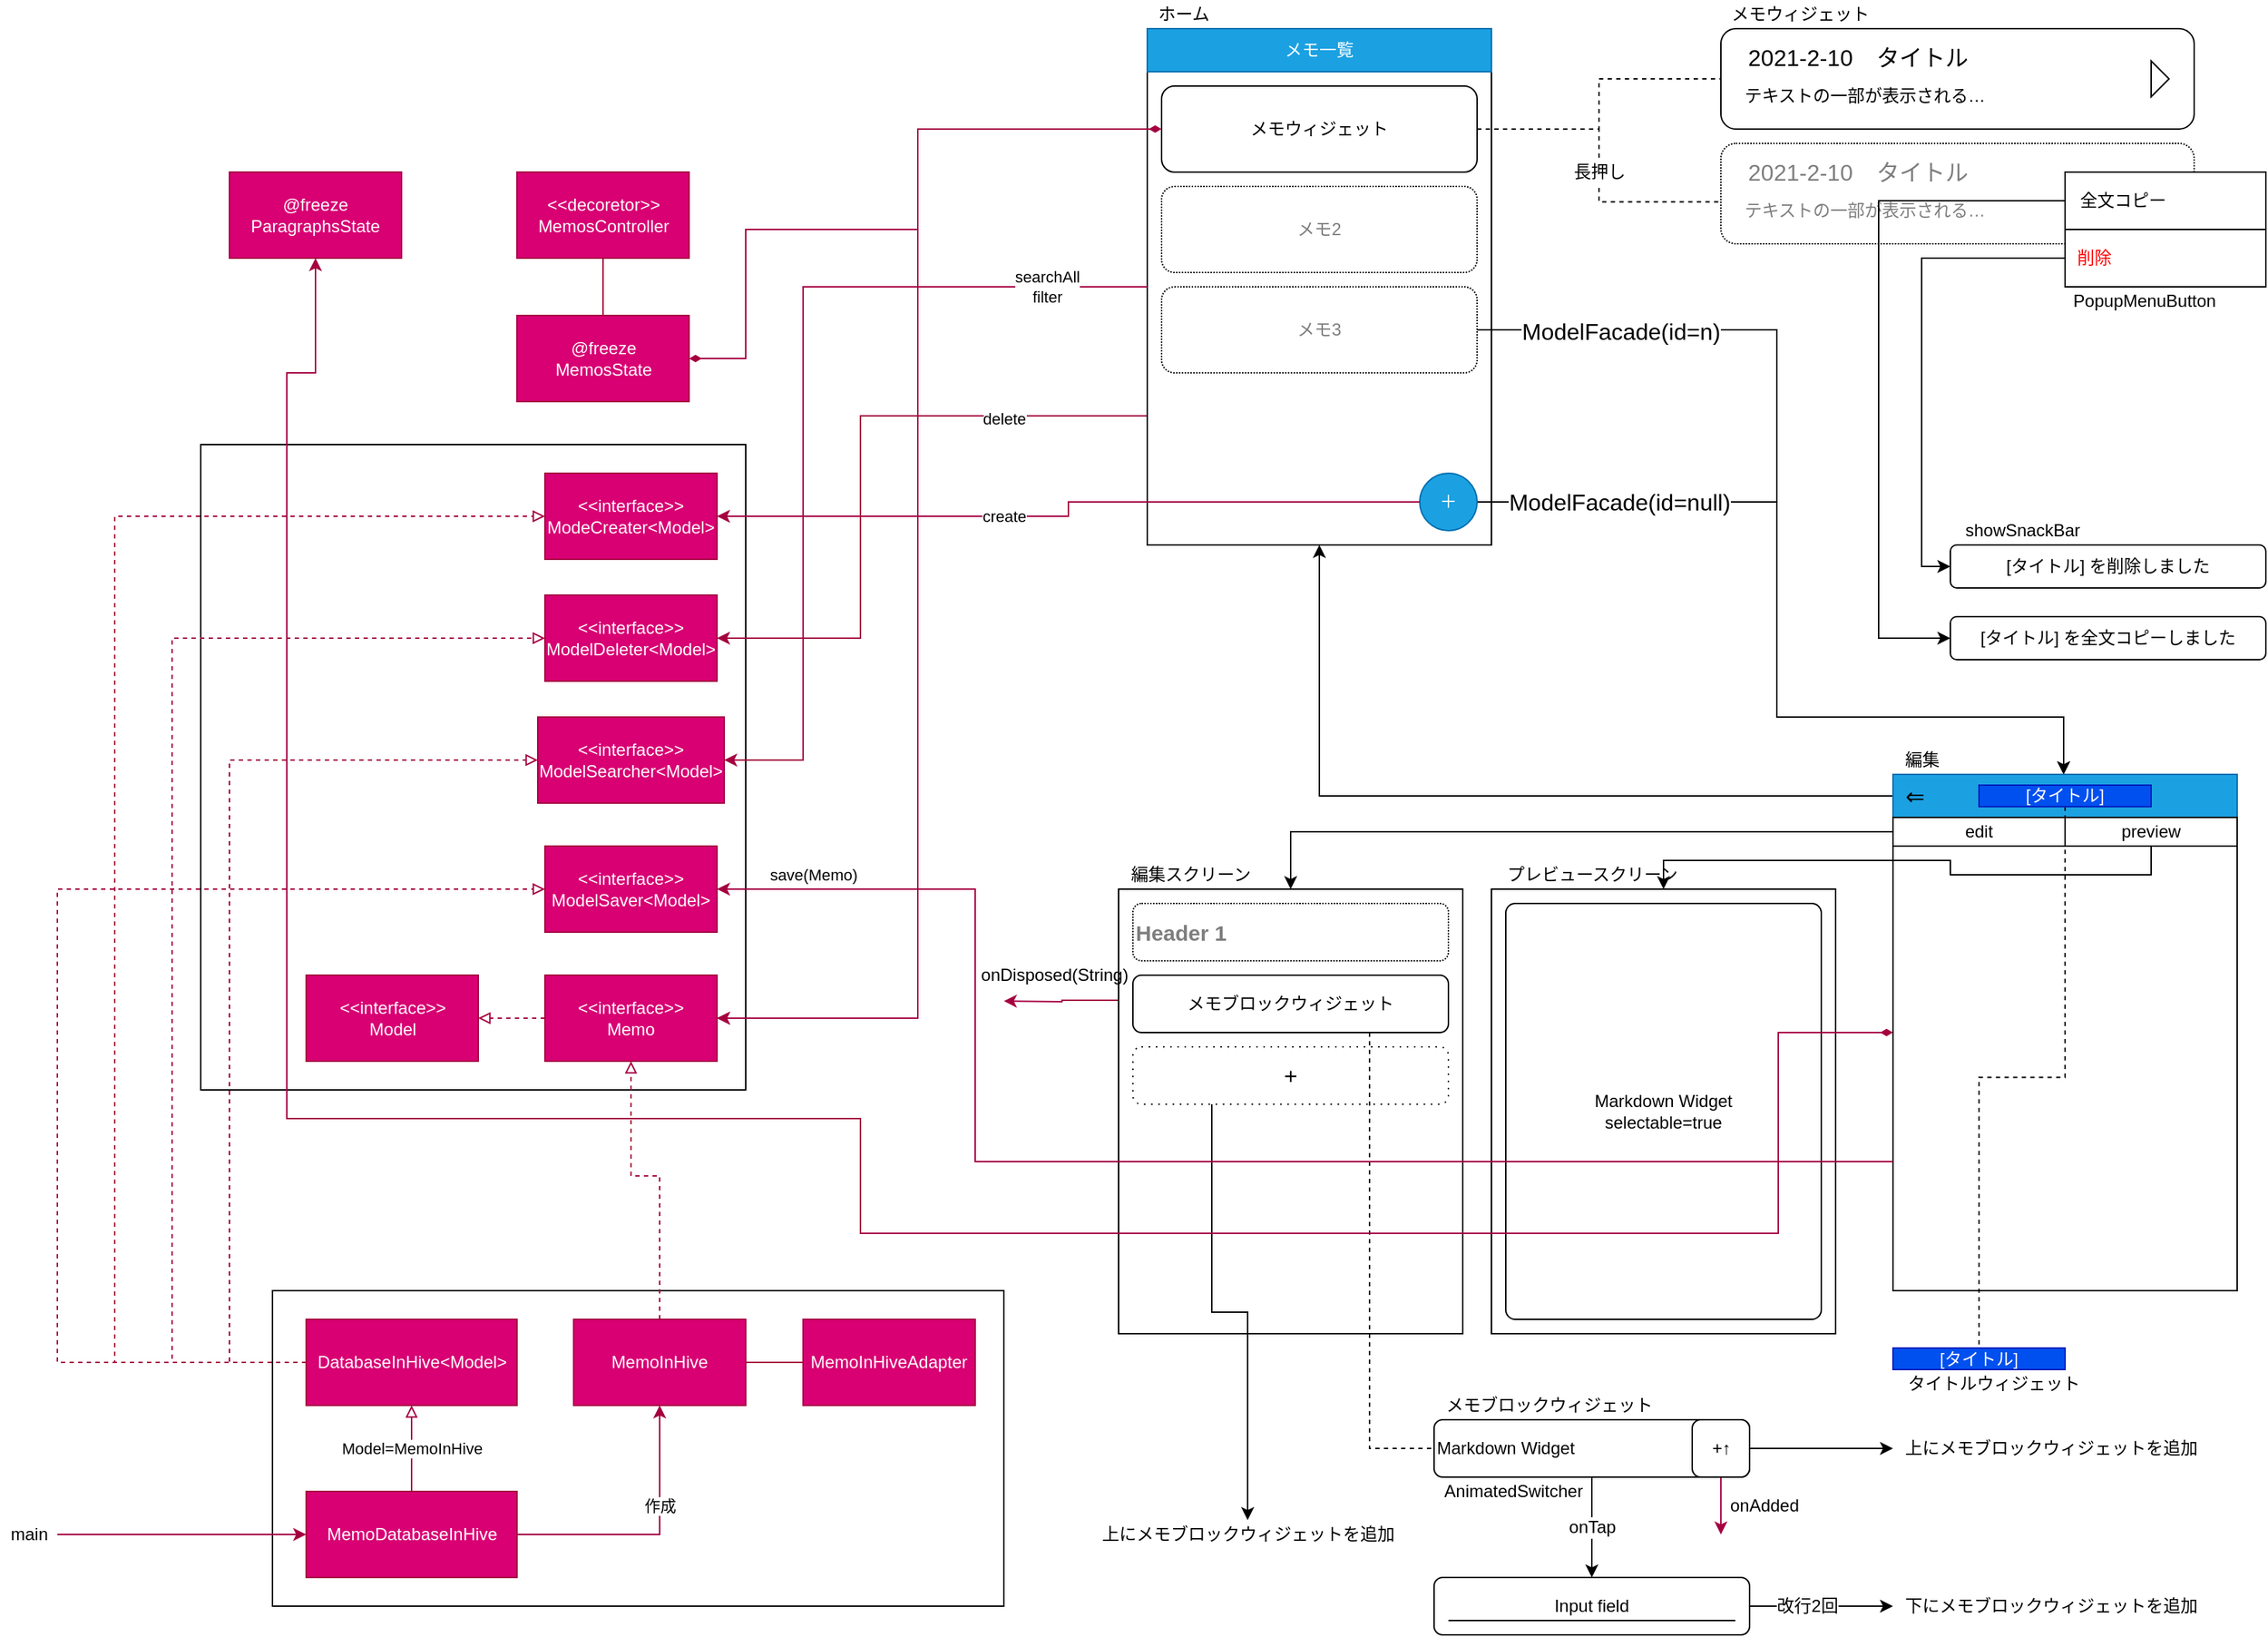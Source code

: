 <mxfile version="14.2.4" type="embed">
    <diagram id="YlcYV97L69se4h5l4lLk" name="ページ1">
        <mxGraphModel dx="1292" dy="262" grid="1" gridSize="10" guides="1" tooltips="1" connect="1" arrows="1" fold="1" page="1" pageScale="1" pageWidth="827" pageHeight="1169" math="0" shadow="0">
            <root>
                <mxCell id="0"/>
                <mxCell id="1" parent="0"/>
                <mxCell id="162" value="" style="rounded=0;whiteSpace=wrap;html=1;fillColor=none;" parent="1" vertex="1">
                    <mxGeometry x="-570" y="920" width="510" height="220" as="geometry"/>
                </mxCell>
                <mxCell id="161" value="" style="rounded=0;whiteSpace=wrap;html=1;fillColor=none;" parent="1" vertex="1">
                    <mxGeometry x="-620" y="330" width="380" height="450" as="geometry"/>
                </mxCell>
                <mxCell id="141" style="edgeStyle=orthogonalEdgeStyle;rounded=0;orthogonalLoop=1;jettySize=auto;html=1;exitX=0;exitY=0.25;exitDx=0;exitDy=0;startArrow=none;startFill=0;endArrow=classic;endFill=1;fillColor=#d80073;strokeColor=#A50040;" parent="1" source="71" edge="1">
                    <mxGeometry relative="1" as="geometry">
                        <mxPoint x="-60" y="718" as="targetPoint"/>
                    </mxGeometry>
                </mxCell>
                <mxCell id="71" value="" style="rounded=0;whiteSpace=wrap;html=1;" parent="1" vertex="1">
                    <mxGeometry x="20" y="640" width="240" height="310" as="geometry"/>
                </mxCell>
                <mxCell id="66" value="&lt;br&gt;" style="rounded=0;whiteSpace=wrap;html=1;" parent="1" vertex="1">
                    <mxGeometry x="280" y="640" width="240" height="310" as="geometry"/>
                </mxCell>
                <mxCell id="167" style="edgeStyle=orthogonalEdgeStyle;rounded=0;orthogonalLoop=1;jettySize=auto;html=1;exitX=0;exitY=0.75;exitDx=0;exitDy=0;entryX=1;entryY=0.5;entryDx=0;entryDy=0;startArrow=none;startFill=0;fillColor=#d80073;strokeColor=#A50040;" parent="1" source="6" target="145" edge="1">
                    <mxGeometry relative="1" as="geometry">
                        <Array as="points">
                            <mxPoint x="-160" y="310"/>
                            <mxPoint x="-160" y="465"/>
                        </Array>
                    </mxGeometry>
                </mxCell>
                <mxCell id="168" value="delete" style="edgeLabel;html=1;align=center;verticalAlign=middle;resizable=0;points=[];" parent="167" vertex="1" connectable="0">
                    <mxGeometry x="-0.459" y="2" relative="1" as="geometry">
                        <mxPoint x="23" as="offset"/>
                    </mxGeometry>
                </mxCell>
                <mxCell id="6" value="" style="rounded=0;whiteSpace=wrap;html=1;" parent="1" vertex="1">
                    <mxGeometry x="40" y="40" width="240" height="360" as="geometry"/>
                </mxCell>
                <mxCell id="7" value="メモ一覧" style="rounded=0;whiteSpace=wrap;html=1;fillColor=#1ba1e2;strokeColor=#006EAF;fontColor=#ffffff;" parent="1" vertex="1">
                    <mxGeometry x="40" y="40" width="240" height="30" as="geometry"/>
                </mxCell>
                <mxCell id="13" style="edgeStyle=orthogonalEdgeStyle;rounded=0;orthogonalLoop=1;jettySize=auto;html=1;exitX=1;exitY=0.5;exitDx=0;exitDy=0;entryX=0;entryY=0.5;entryDx=0;entryDy=0;endArrow=none;endFill=0;dashed=1;" parent="1" source="8" target="11" edge="1">
                    <mxGeometry relative="1" as="geometry"/>
                </mxCell>
                <mxCell id="38" style="edgeStyle=orthogonalEdgeStyle;rounded=0;orthogonalLoop=1;jettySize=auto;html=1;exitX=1;exitY=0.5;exitDx=0;exitDy=0;entryX=0;entryY=0.583;entryDx=0;entryDy=0;entryPerimeter=0;endArrow=none;endFill=0;fontSize=12;dashed=1;" parent="1" source="8" target="33" edge="1">
                    <mxGeometry relative="1" as="geometry"/>
                </mxCell>
                <mxCell id="39" value="長押し" style="edgeLabel;html=1;align=center;verticalAlign=middle;resizable=0;points=[];fontSize=12;" parent="38" vertex="1" connectable="0">
                    <mxGeometry x="0.132" relative="1" as="geometry">
                        <mxPoint y="-10.71" as="offset"/>
                    </mxGeometry>
                </mxCell>
                <mxCell id="8" value="メモウィジェット" style="rounded=1;whiteSpace=wrap;html=1;" parent="1" vertex="1">
                    <mxGeometry x="50" y="80" width="220" height="60" as="geometry"/>
                </mxCell>
                <mxCell id="25" style="edgeStyle=orthogonalEdgeStyle;rounded=0;orthogonalLoop=1;jettySize=auto;html=1;exitX=1;exitY=0.5;exitDx=0;exitDy=0;endArrow=classic;endFill=1;fontSize=16;" parent="1" edge="1">
                    <mxGeometry relative="1" as="geometry">
                        <Array as="points">
                            <mxPoint x="479" y="250"/>
                            <mxPoint x="479" y="520"/>
                            <mxPoint x="679" y="520"/>
                        </Array>
                        <mxPoint x="269" y="250" as="sourcePoint"/>
                        <mxPoint x="679" y="560" as="targetPoint"/>
                    </mxGeometry>
                </mxCell>
                <mxCell id="26" value="ModelFacade(id=n)" style="edgeLabel;html=1;align=center;verticalAlign=middle;resizable=0;points=[];fontSize=16;" parent="25" vertex="1" connectable="0">
                    <mxGeometry x="-0.4" y="3" relative="1" as="geometry">
                        <mxPoint x="-112" y="-5.71" as="offset"/>
                    </mxGeometry>
                </mxCell>
                <mxCell id="9" value="メモ2" style="rounded=1;whiteSpace=wrap;html=1;dashed=1;dashPattern=1 1;textOpacity=50;" parent="1" vertex="1">
                    <mxGeometry x="50" y="150" width="220" height="60" as="geometry"/>
                </mxCell>
                <mxCell id="166" style="edgeStyle=orthogonalEdgeStyle;rounded=0;orthogonalLoop=1;jettySize=auto;html=1;exitX=0;exitY=0.5;exitDx=0;exitDy=0;entryX=1;entryY=0.5;entryDx=0;entryDy=0;fillColor=#d80073;strokeColor=#A50040;startArrow=diamondThin;startFill=1;" parent="1" source="8" target="101" edge="1">
                    <mxGeometry relative="1" as="geometry">
                        <Array as="points">
                            <mxPoint x="-120" y="110"/>
                            <mxPoint x="-120" y="730"/>
                        </Array>
                    </mxGeometry>
                </mxCell>
                <mxCell id="10" value="メモ3" style="rounded=1;whiteSpace=wrap;html=1;dashed=1;dashPattern=1 1;textOpacity=50;" parent="1" vertex="1">
                    <mxGeometry x="50" y="220" width="220" height="60" as="geometry"/>
                </mxCell>
                <mxCell id="11" value="" style="rounded=1;whiteSpace=wrap;html=1;" parent="1" vertex="1">
                    <mxGeometry x="440" y="40" width="330" height="70" as="geometry"/>
                </mxCell>
                <mxCell id="12" value="メモウィジェット" style="text;html=1;align=center;verticalAlign=middle;resizable=0;points=[];autosize=1;" parent="1" vertex="1">
                    <mxGeometry x="440" y="20" width="110" height="20" as="geometry"/>
                </mxCell>
                <mxCell id="24" style="edgeStyle=orthogonalEdgeStyle;rounded=0;orthogonalLoop=1;jettySize=auto;html=1;exitX=1;exitY=0.5;exitDx=0;exitDy=0;entryX=0.5;entryY=0;entryDx=0;entryDy=0;endArrow=classic;endFill=1;fontSize=16;" parent="1" edge="1">
                    <mxGeometry relative="1" as="geometry">
                        <Array as="points">
                            <mxPoint x="479" y="370"/>
                            <mxPoint x="479" y="520"/>
                            <mxPoint x="679" y="520"/>
                        </Array>
                        <mxPoint x="269" y="370" as="sourcePoint"/>
                        <mxPoint x="679" y="560" as="targetPoint"/>
                    </mxGeometry>
                </mxCell>
                <mxCell id="28" value="ModelFacade(id=null)" style="edgeLabel;html=1;align=center;verticalAlign=middle;resizable=0;points=[];fontSize=16;" parent="24" vertex="1" connectable="0">
                    <mxGeometry x="-0.139" y="-1" relative="1" as="geometry">
                        <mxPoint x="-109.03" y="-48.57" as="offset"/>
                    </mxGeometry>
                </mxCell>
                <mxCell id="14" value="＋" style="ellipse;whiteSpace=wrap;html=1;aspect=fixed;fillColor=#1ba1e2;strokeColor=#006EAF;fontColor=#ffffff;" parent="1" vertex="1">
                    <mxGeometry x="230" y="350" width="40" height="40" as="geometry"/>
                </mxCell>
                <mxCell id="15" value="ホーム" style="text;html=1;align=center;verticalAlign=middle;resizable=0;points=[];autosize=1;" parent="1" vertex="1">
                    <mxGeometry x="40" y="20" width="50" height="20" as="geometry"/>
                </mxCell>
                <mxCell id="16" value="2021-2-10" style="text;html=1;align=center;verticalAlign=middle;resizable=0;points=[];autosize=1;fontSize=16;" parent="1" vertex="1">
                    <mxGeometry x="450" y="50" width="90" height="20" as="geometry"/>
                </mxCell>
                <mxCell id="17" value="タイトル" style="text;html=1;align=center;verticalAlign=middle;resizable=0;points=[];autosize=1;fontSize=16;" parent="1" vertex="1">
                    <mxGeometry x="540" y="50" width="80" height="20" as="geometry"/>
                </mxCell>
                <mxCell id="19" value="&lt;font style=&quot;font-size: 12px&quot;&gt;テキストの一部が表示される…&lt;/font&gt;" style="text;html=1;align=center;verticalAlign=middle;resizable=0;points=[];autosize=1;fontSize=16;" parent="1" vertex="1">
                    <mxGeometry x="450" y="70" width="180" height="30" as="geometry"/>
                </mxCell>
                <mxCell id="20" value="" style="triangle;whiteSpace=wrap;html=1;fontSize=16;" parent="1" vertex="1">
                    <mxGeometry x="740" y="62.5" width="12.5" height="25" as="geometry"/>
                </mxCell>
                <mxCell id="29" style="edgeStyle=orthogonalEdgeStyle;rounded=0;orthogonalLoop=1;jettySize=auto;html=1;entryX=0.5;entryY=1;entryDx=0;entryDy=0;endArrow=classic;endFill=1;fontSize=16;" parent="1" source="23" target="6" edge="1">
                    <mxGeometry relative="1" as="geometry"/>
                </mxCell>
                <mxCell id="33" value="" style="rounded=1;whiteSpace=wrap;html=1;dashed=1;dashPattern=1 1;" parent="1" vertex="1">
                    <mxGeometry x="440" y="120" width="330" height="70" as="geometry"/>
                </mxCell>
                <mxCell id="34" value="2021-2-10" style="text;html=1;align=center;verticalAlign=middle;resizable=0;points=[];autosize=1;fontSize=16;textOpacity=50;" parent="1" vertex="1">
                    <mxGeometry x="450" y="130" width="90" height="20" as="geometry"/>
                </mxCell>
                <mxCell id="35" value="タイトル" style="text;html=1;align=center;verticalAlign=middle;resizable=0;points=[];autosize=1;fontSize=16;textOpacity=50;" parent="1" vertex="1">
                    <mxGeometry x="540" y="130" width="80" height="20" as="geometry"/>
                </mxCell>
                <mxCell id="36" value="&lt;font style=&quot;font-size: 12px&quot;&gt;テキストの一部が表示される…&lt;/font&gt;" style="text;html=1;align=center;verticalAlign=middle;resizable=0;points=[];autosize=1;fontSize=16;textOpacity=50;" parent="1" vertex="1">
                    <mxGeometry x="450" y="150" width="180" height="30" as="geometry"/>
                </mxCell>
                <mxCell id="52" style="edgeStyle=orthogonalEdgeStyle;rounded=0;orthogonalLoop=1;jettySize=auto;html=1;endArrow=classic;endFill=1;fontSize=12;exitX=0;exitY=0.5;exitDx=0;exitDy=0;entryX=0;entryY=0.5;entryDx=0;entryDy=0;" parent="1" source="46" target="53" edge="1">
                    <mxGeometry relative="1" as="geometry">
                        <mxPoint x="820" y="200" as="sourcePoint"/>
                        <mxPoint x="920" y="260.0" as="targetPoint"/>
                    </mxGeometry>
                </mxCell>
                <mxCell id="43" value="" style="rounded=0;whiteSpace=wrap;html=1;fontSize=12;" parent="1" vertex="1">
                    <mxGeometry x="680" y="140" width="140" height="40" as="geometry"/>
                </mxCell>
                <mxCell id="45" value="全文コピー" style="text;html=1;align=center;verticalAlign=middle;resizable=0;points=[];autosize=1;fontSize=12;" parent="1" vertex="1">
                    <mxGeometry x="680" y="150" width="80" height="20" as="geometry"/>
                </mxCell>
                <mxCell id="46" value="" style="rounded=0;whiteSpace=wrap;html=1;fontSize=12;" parent="1" vertex="1">
                    <mxGeometry x="680" y="180" width="140" height="40" as="geometry"/>
                </mxCell>
                <mxCell id="47" value="&lt;font color=&quot;#ff0000&quot;&gt;削除&lt;/font&gt;" style="text;html=1;align=center;verticalAlign=middle;resizable=0;points=[];autosize=1;fontSize=12;" parent="1" vertex="1">
                    <mxGeometry x="680" y="190" width="40" height="20" as="geometry"/>
                </mxCell>
                <mxCell id="51" value="PopupMenuButton" style="text;html=1;align=center;verticalAlign=middle;resizable=0;points=[];autosize=1;fontSize=12;" parent="1" vertex="1">
                    <mxGeometry x="680" y="220" width="110" height="20" as="geometry"/>
                </mxCell>
                <mxCell id="53" value="[タイトル] を削除しました" style="rounded=1;whiteSpace=wrap;html=1;fontSize=12;" parent="1" vertex="1">
                    <mxGeometry x="600" y="400" width="220" height="30" as="geometry"/>
                </mxCell>
                <mxCell id="54" value="showSnackBar" style="text;html=1;align=center;verticalAlign=middle;resizable=0;points=[];autosize=1;fontSize=12;" parent="1" vertex="1">
                    <mxGeometry x="600" y="380" width="100" height="20" as="geometry"/>
                </mxCell>
                <mxCell id="55" style="edgeStyle=orthogonalEdgeStyle;rounded=0;orthogonalLoop=1;jettySize=auto;html=1;endArrow=classic;endFill=1;fontSize=12;exitX=0;exitY=0;exitDx=0;exitDy=0;entryX=0;entryY=0.5;entryDx=0;entryDy=0;" parent="1" source="46" target="56" edge="1">
                    <mxGeometry relative="1" as="geometry">
                        <mxPoint x="820" y="155" as="sourcePoint"/>
                        <mxPoint x="920" y="215.0" as="targetPoint"/>
                        <Array as="points">
                            <mxPoint x="680" y="160"/>
                            <mxPoint x="550" y="160"/>
                            <mxPoint x="550" y="465"/>
                        </Array>
                    </mxGeometry>
                </mxCell>
                <mxCell id="56" value="[タイトル] を全文コピーしました" style="rounded=1;whiteSpace=wrap;html=1;fontSize=12;" parent="1" vertex="1">
                    <mxGeometry x="600" y="450" width="220" height="30" as="geometry"/>
                </mxCell>
                <mxCell id="21" value="" style="rounded=0;whiteSpace=wrap;html=1;" parent="1" vertex="1">
                    <mxGeometry x="560" y="560" width="240" height="360" as="geometry"/>
                </mxCell>
                <mxCell id="22" value="" style="rounded=0;whiteSpace=wrap;html=1;fillColor=#1ba1e2;strokeColor=#006EAF;fontColor=#ffffff;" parent="1" vertex="1">
                    <mxGeometry x="560" y="560" width="240" height="30" as="geometry"/>
                </mxCell>
                <mxCell id="23" value="⇐" style="text;html=1;align=center;verticalAlign=middle;resizable=0;points=[];autosize=1;fontSize=16;" parent="1" vertex="1">
                    <mxGeometry x="560" y="565" width="30" height="20" as="geometry"/>
                </mxCell>
                <mxCell id="97" style="edgeStyle=orthogonalEdgeStyle;rounded=0;orthogonalLoop=1;jettySize=auto;html=1;exitX=0.5;exitY=1;exitDx=0;exitDy=0;entryX=0.5;entryY=0;entryDx=0;entryDy=0;endArrow=none;endFill=0;fontSize=12;dashed=1;" parent="1" source="57" target="96" edge="1">
                    <mxGeometry relative="1" as="geometry"/>
                </mxCell>
                <mxCell id="57" value="[タイトル]" style="rounded=0;whiteSpace=wrap;html=1;fontSize=12;fillColor=#0050ef;strokeColor=#001DBC;fontColor=#ffffff;" parent="1" vertex="1">
                    <mxGeometry x="620" y="567.5" width="120" height="15" as="geometry"/>
                </mxCell>
                <mxCell id="58" value="&lt;font style=&quot;font-size: 15px&quot;&gt;&lt;b&gt;Header 1&lt;/b&gt;&lt;/font&gt;" style="rounded=1;whiteSpace=wrap;html=1;fontSize=12;align=left;textOpacity=50;dashed=1;dashPattern=1 1;" parent="1" vertex="1">
                    <mxGeometry x="30" y="650" width="220" height="40" as="geometry"/>
                </mxCell>
                <mxCell id="61" value="メモブロックウィジェット" style="rounded=1;whiteSpace=wrap;html=1;fontSize=12;" parent="1" vertex="1">
                    <mxGeometry x="30" y="700" width="220" height="40" as="geometry"/>
                </mxCell>
                <mxCell id="72" style="edgeStyle=orthogonalEdgeStyle;rounded=0;orthogonalLoop=1;jettySize=auto;html=1;exitX=0;exitY=0.5;exitDx=0;exitDy=0;entryX=0.5;entryY=0;entryDx=0;entryDy=0;endArrow=classic;endFill=1;fontSize=12;" parent="1" source="64" target="71" edge="1">
                    <mxGeometry relative="1" as="geometry"/>
                </mxCell>
                <mxCell id="64" value="edit" style="rounded=0;whiteSpace=wrap;html=1;fontSize=12;" parent="1" vertex="1">
                    <mxGeometry x="560" y="590" width="120" height="20" as="geometry"/>
                </mxCell>
                <mxCell id="70" style="edgeStyle=orthogonalEdgeStyle;rounded=0;orthogonalLoop=1;jettySize=auto;html=1;exitX=0.5;exitY=1;exitDx=0;exitDy=0;entryX=0.5;entryY=0;entryDx=0;entryDy=0;endArrow=classic;endFill=1;fontSize=12;" parent="1" source="65" target="66" edge="1">
                    <mxGeometry relative="1" as="geometry"/>
                </mxCell>
                <mxCell id="65" value="preview" style="rounded=0;whiteSpace=wrap;html=1;fontSize=12;" parent="1" vertex="1">
                    <mxGeometry x="680" y="590" width="120" height="20" as="geometry"/>
                </mxCell>
                <mxCell id="91" style="edgeStyle=orthogonalEdgeStyle;rounded=0;orthogonalLoop=1;jettySize=auto;html=1;exitX=0.25;exitY=1;exitDx=0;exitDy=0;endArrow=classic;endFill=1;fontSize=12;" parent="1" source="69" target="92" edge="1">
                    <mxGeometry relative="1" as="geometry">
                        <mxPoint x="84.833" y="1040" as="targetPoint"/>
                    </mxGeometry>
                </mxCell>
                <mxCell id="69" value="&lt;font style=&quot;font-size: 16px&quot;&gt;+&lt;/font&gt;" style="rounded=1;whiteSpace=wrap;html=1;fontSize=12;dashed=1;dashPattern=1 4;" parent="1" vertex="1">
                    <mxGeometry x="30" y="750" width="220" height="40" as="geometry"/>
                </mxCell>
                <mxCell id="73" value="Markdown Widget&lt;br&gt;selectable=true" style="rounded=1;whiteSpace=wrap;html=1;fontSize=12;arcSize=3;" parent="1" vertex="1">
                    <mxGeometry x="290" y="650" width="220" height="290" as="geometry"/>
                </mxCell>
                <mxCell id="78" value="onTap" style="edgeStyle=orthogonalEdgeStyle;rounded=0;orthogonalLoop=1;jettySize=auto;html=1;exitX=0.5;exitY=1;exitDx=0;exitDy=0;endArrow=classic;endFill=1;fontSize=12;" parent="1" source="74" target="77" edge="1">
                    <mxGeometry relative="1" as="geometry"/>
                </mxCell>
                <mxCell id="74" value="Markdown Widget" style="rounded=1;whiteSpace=wrap;html=1;fontSize=12;align=left;" parent="1" vertex="1">
                    <mxGeometry x="240" y="1010" width="220" height="40" as="geometry"/>
                </mxCell>
                <mxCell id="75" value="&lt;span&gt;メモブロックウィジェット&lt;/span&gt;" style="text;html=1;align=center;verticalAlign=middle;resizable=0;points=[];autosize=1;fontSize=12;" parent="1" vertex="1">
                    <mxGeometry x="240" y="990" width="160" height="20" as="geometry"/>
                </mxCell>
                <mxCell id="81" style="edgeStyle=orthogonalEdgeStyle;rounded=0;orthogonalLoop=1;jettySize=auto;html=1;exitX=1;exitY=0.5;exitDx=0;exitDy=0;endArrow=classic;endFill=1;fontSize=12;" parent="1" source="76" target="82" edge="1">
                    <mxGeometry relative="1" as="geometry">
                        <mxPoint x="520" y="1030" as="targetPoint"/>
                    </mxGeometry>
                </mxCell>
                <mxCell id="150" style="edgeStyle=orthogonalEdgeStyle;rounded=0;orthogonalLoop=1;jettySize=auto;html=1;exitX=0.5;exitY=1;exitDx=0;exitDy=0;startArrow=none;startFill=0;endArrow=classic;endFill=1;fillColor=#d80073;strokeColor=#A50040;" parent="1" source="76" edge="1">
                    <mxGeometry relative="1" as="geometry">
                        <mxPoint x="440" y="1090" as="targetPoint"/>
                    </mxGeometry>
                </mxCell>
                <mxCell id="76" value="" style="rounded=1;whiteSpace=wrap;html=1;fontSize=12;" parent="1" vertex="1">
                    <mxGeometry x="420" y="1010" width="40" height="40" as="geometry"/>
                </mxCell>
                <mxCell id="84" style="edgeStyle=orthogonalEdgeStyle;rounded=0;orthogonalLoop=1;jettySize=auto;html=1;exitX=1;exitY=0.5;exitDx=0;exitDy=0;endArrow=classic;endFill=1;fontSize=12;" parent="1" source="77" target="86" edge="1">
                    <mxGeometry relative="1" as="geometry">
                        <mxPoint x="560" y="1140.286" as="targetPoint"/>
                    </mxGeometry>
                </mxCell>
                <mxCell id="85" value="改行2回" style="edgeLabel;html=1;align=center;verticalAlign=middle;resizable=0;points=[];fontSize=12;" parent="84" vertex="1" connectable="0">
                    <mxGeometry x="-0.201" relative="1" as="geometry">
                        <mxPoint as="offset"/>
                    </mxGeometry>
                </mxCell>
                <mxCell id="77" value="Input field" style="rounded=1;whiteSpace=wrap;html=1;fontSize=12;" parent="1" vertex="1">
                    <mxGeometry x="240" y="1120" width="220" height="40" as="geometry"/>
                </mxCell>
                <mxCell id="79" value="+↑" style="text;html=1;align=center;verticalAlign=middle;resizable=0;points=[];autosize=1;fontSize=12;" parent="1" vertex="1">
                    <mxGeometry x="425" y="1020" width="30" height="20" as="geometry"/>
                </mxCell>
                <mxCell id="82" value="上にメモブロックウィジェットを追加" style="text;html=1;align=center;verticalAlign=middle;resizable=0;points=[];autosize=1;fontSize=12;" parent="1" vertex="1">
                    <mxGeometry x="560" y="1020" width="220" height="20" as="geometry"/>
                </mxCell>
                <mxCell id="86" value="下にメモブロックウィジェットを追加" style="text;html=1;align=center;verticalAlign=middle;resizable=0;points=[];autosize=1;fontSize=12;" parent="1" vertex="1">
                    <mxGeometry x="560" y="1130" width="220" height="20" as="geometry"/>
                </mxCell>
                <mxCell id="88" style="edgeStyle=orthogonalEdgeStyle;rounded=0;orthogonalLoop=1;jettySize=auto;html=1;exitX=0.75;exitY=1;exitDx=0;exitDy=0;entryX=0;entryY=0.5;entryDx=0;entryDy=0;endArrow=none;endFill=0;fontSize=12;dashed=1;" parent="1" source="61" target="74" edge="1">
                    <mxGeometry relative="1" as="geometry"/>
                </mxCell>
                <mxCell id="90" value="" style="endArrow=none;html=1;fontSize=12;entryX=0.955;entryY=0.75;entryDx=0;entryDy=0;entryPerimeter=0;" parent="1" target="77" edge="1">
                    <mxGeometry width="50" height="50" relative="1" as="geometry">
                        <mxPoint x="250" y="1150" as="sourcePoint"/>
                        <mxPoint x="300" y="1100" as="targetPoint"/>
                    </mxGeometry>
                </mxCell>
                <mxCell id="92" value="上にメモブロックウィジェットを追加" style="text;html=1;align=center;verticalAlign=middle;resizable=0;points=[];autosize=1;fontSize=12;" parent="1" vertex="1">
                    <mxGeometry y="1080" width="220" height="20" as="geometry"/>
                </mxCell>
                <mxCell id="93" value="編集" style="text;html=1;align=center;verticalAlign=middle;resizable=0;points=[];autosize=1;fontSize=12;" parent="1" vertex="1">
                    <mxGeometry x="560" y="540" width="40" height="20" as="geometry"/>
                </mxCell>
                <mxCell id="94" value="編集スクリーン" style="text;html=1;align=center;verticalAlign=middle;resizable=0;points=[];autosize=1;fontSize=12;" parent="1" vertex="1">
                    <mxGeometry x="20" y="620" width="100" height="20" as="geometry"/>
                </mxCell>
                <mxCell id="95" value="プレビュースクリーン" style="text;html=1;align=center;verticalAlign=middle;resizable=0;points=[];autosize=1;fontSize=12;" parent="1" vertex="1">
                    <mxGeometry x="280" y="620" width="140" height="20" as="geometry"/>
                </mxCell>
                <mxCell id="96" value="[タイトル]" style="rounded=0;whiteSpace=wrap;html=1;fontSize=12;fillColor=#0050ef;strokeColor=#001DBC;fontColor=#ffffff;" parent="1" vertex="1">
                    <mxGeometry x="560" y="960" width="120" height="15" as="geometry"/>
                </mxCell>
                <mxCell id="98" value="タイトルウィジェット" style="text;html=1;align=center;verticalAlign=middle;resizable=0;points=[];autosize=1;fontSize=12;" parent="1" vertex="1">
                    <mxGeometry x="560" y="975" width="140" height="20" as="geometry"/>
                </mxCell>
                <mxCell id="100" value="AnimatedSwitcher" style="text;html=1;align=center;verticalAlign=middle;resizable=0;points=[];autosize=1;fontSize=12;" parent="1" vertex="1">
                    <mxGeometry x="240" y="1050" width="110" height="20" as="geometry"/>
                </mxCell>
                <mxCell id="139" style="edgeStyle=orthogonalEdgeStyle;rounded=0;orthogonalLoop=1;jettySize=auto;html=1;exitX=0;exitY=0.5;exitDx=0;exitDy=0;dashed=1;startArrow=none;startFill=0;endArrow=block;endFill=0;fillColor=#d80073;strokeColor=#A50040;" parent="1" source="101" target="138" edge="1">
                    <mxGeometry relative="1" as="geometry"/>
                </mxCell>
                <mxCell id="101" value="&amp;lt;&amp;lt;interface&amp;gt;&amp;gt;&lt;br&gt;Memo" style="rounded=0;whiteSpace=wrap;html=1;fillColor=#d80073;strokeColor=#A50040;fontColor=#ffffff;" parent="1" vertex="1">
                    <mxGeometry x="-380" y="700" width="120" height="60" as="geometry"/>
                </mxCell>
                <mxCell id="132" style="edgeStyle=orthogonalEdgeStyle;rounded=0;orthogonalLoop=1;jettySize=auto;html=1;exitX=0;exitY=0.75;exitDx=0;exitDy=0;entryX=1;entryY=0.5;entryDx=0;entryDy=0;startArrow=none;startFill=0;endArrow=classic;endFill=1;fillColor=#d80073;strokeColor=#A50040;" parent="1" source="21" target="128" edge="1">
                    <mxGeometry relative="1" as="geometry">
                        <mxPoint x="-180" y="790" as="sourcePoint"/>
                        <Array as="points">
                            <mxPoint x="-80" y="830"/>
                            <mxPoint x="-80" y="640"/>
                        </Array>
                    </mxGeometry>
                </mxCell>
                <mxCell id="137" value="save(Memo)" style="edgeLabel;html=1;align=center;verticalAlign=middle;resizable=0;points=[];" parent="132" vertex="1" connectable="0">
                    <mxGeometry x="-0.316" y="3" relative="1" as="geometry">
                        <mxPoint x="-408" y="-203" as="offset"/>
                    </mxGeometry>
                </mxCell>
                <mxCell id="111" style="edgeStyle=orthogonalEdgeStyle;rounded=0;orthogonalLoop=1;jettySize=auto;html=1;exitX=0;exitY=0.5;exitDx=0;exitDy=0;dashed=1;startArrow=none;startFill=0;endArrow=block;endFill=0;fillColor=#d80073;strokeColor=#A50040;entryX=0;entryY=0.5;entryDx=0;entryDy=0;" parent="1" source="105" target="128" edge="1">
                    <mxGeometry relative="1" as="geometry">
                        <mxPoint x="-473" y="870" as="targetPoint"/>
                        <Array as="points">
                            <mxPoint x="-720" y="970"/>
                            <mxPoint x="-720" y="640"/>
                        </Array>
                    </mxGeometry>
                </mxCell>
                <mxCell id="131" style="edgeStyle=orthogonalEdgeStyle;rounded=0;orthogonalLoop=1;jettySize=auto;html=1;exitX=0;exitY=0.5;exitDx=0;exitDy=0;entryX=0;entryY=0.5;entryDx=0;entryDy=0;startArrow=none;startFill=0;endArrow=block;endFill=0;dashed=1;fillColor=#d80073;strokeColor=#A50040;" parent="1" source="105" target="129" edge="1">
                    <mxGeometry relative="1" as="geometry">
                        <Array as="points">
                            <mxPoint x="-600" y="970"/>
                            <mxPoint x="-600" y="550"/>
                        </Array>
                    </mxGeometry>
                </mxCell>
                <mxCell id="105" value="DatabaseInHive&amp;lt;Model&amp;gt;" style="rounded=0;whiteSpace=wrap;html=1;fillColor=#d80073;strokeColor=#A50040;fontColor=#ffffff;" parent="1" vertex="1">
                    <mxGeometry x="-546.5" y="940" width="147" height="60" as="geometry"/>
                </mxCell>
                <mxCell id="118" style="edgeStyle=orthogonalEdgeStyle;rounded=0;orthogonalLoop=1;jettySize=auto;html=1;exitX=0.5;exitY=0;exitDx=0;exitDy=0;entryX=0.5;entryY=1;entryDx=0;entryDy=0;startArrow=none;startFill=0;endArrow=block;endFill=0;dashed=1;fillColor=#d80073;strokeColor=#A50040;" parent="1" source="116" target="101" edge="1">
                    <mxGeometry relative="1" as="geometry">
                        <Array as="points">
                            <mxPoint x="-300" y="840"/>
                            <mxPoint x="-320" y="840"/>
                        </Array>
                    </mxGeometry>
                </mxCell>
                <mxCell id="119" style="edgeStyle=orthogonalEdgeStyle;rounded=0;orthogonalLoop=1;jettySize=auto;html=1;exitX=1;exitY=0.5;exitDx=0;exitDy=0;startArrow=none;startFill=0;endArrow=none;endFill=0;fillColor=#d80073;strokeColor=#A50040;" parent="1" source="116" target="117" edge="1">
                    <mxGeometry relative="1" as="geometry"/>
                </mxCell>
                <mxCell id="116" value="MemoInHive" style="rounded=0;whiteSpace=wrap;html=1;fillColor=#d80073;strokeColor=#A50040;fontColor=#ffffff;" parent="1" vertex="1">
                    <mxGeometry x="-360" y="940" width="120" height="60" as="geometry"/>
                </mxCell>
                <mxCell id="117" value="MemoInHiveAdapter" style="rounded=0;whiteSpace=wrap;html=1;fillColor=#d80073;strokeColor=#A50040;fontColor=#ffffff;" parent="1" vertex="1">
                    <mxGeometry x="-200" y="940" width="120" height="60" as="geometry"/>
                </mxCell>
                <mxCell id="130" style="edgeStyle=orthogonalEdgeStyle;rounded=0;orthogonalLoop=1;jettySize=auto;html=1;exitX=0;exitY=0.5;exitDx=0;exitDy=0;entryX=1;entryY=0.5;entryDx=0;entryDy=0;startArrow=none;startFill=0;endArrow=classic;endFill=1;fillColor=#d80073;strokeColor=#A50040;" parent="1" source="6" target="129" edge="1">
                    <mxGeometry relative="1" as="geometry">
                        <mxPoint x="-200" y="560" as="sourcePoint"/>
                        <Array as="points">
                            <mxPoint x="-200" y="220"/>
                            <mxPoint x="-200" y="550"/>
                        </Array>
                    </mxGeometry>
                </mxCell>
                <mxCell id="165" value="searchAll&lt;br&gt;filter" style="edgeLabel;html=1;align=center;verticalAlign=middle;resizable=0;points=[];" parent="130" vertex="1" connectable="0">
                    <mxGeometry x="-0.253" y="-2" relative="1" as="geometry">
                        <mxPoint x="162.86" y="2" as="offset"/>
                    </mxGeometry>
                </mxCell>
                <mxCell id="128" value="&amp;lt;&amp;lt;interface&amp;gt;&amp;gt;&lt;br&gt;ModelSaver&amp;lt;Model&amp;gt;" style="rounded=0;whiteSpace=wrap;html=1;fillColor=#d80073;strokeColor=#A50040;fontColor=#ffffff;" parent="1" vertex="1">
                    <mxGeometry x="-380" y="610" width="120" height="60" as="geometry"/>
                </mxCell>
                <mxCell id="129" value="&amp;lt;&amp;lt;interface&amp;gt;&amp;gt;&lt;br&gt;ModelSearcher&amp;lt;Model&amp;gt;" style="rounded=0;whiteSpace=wrap;html=1;fillColor=#d80073;strokeColor=#A50040;fontColor=#ffffff;" parent="1" vertex="1">
                    <mxGeometry x="-385" y="520" width="130" height="60" as="geometry"/>
                </mxCell>
                <mxCell id="138" value="&amp;lt;&amp;lt;interface&amp;gt;&amp;gt;&lt;br&gt;Model" style="rounded=0;whiteSpace=wrap;html=1;fillColor=#d80073;strokeColor=#A50040;fontColor=#ffffff;" parent="1" vertex="1">
                    <mxGeometry x="-546.5" y="700" width="120" height="60" as="geometry"/>
                </mxCell>
                <mxCell id="104" style="edgeStyle=orthogonalEdgeStyle;rounded=0;orthogonalLoop=1;jettySize=auto;html=1;startArrow=diamondThin;startFill=1;endArrow=classic;endFill=1;fillColor=#d80073;strokeColor=#A50040;exitX=0;exitY=0.5;exitDx=0;exitDy=0;entryX=0.5;entryY=1;entryDx=0;entryDy=0;" parent="1" source="21" target="179" edge="1">
                    <mxGeometry relative="1" as="geometry">
                        <Array as="points">
                            <mxPoint x="480" y="740"/>
                            <mxPoint x="480" y="880"/>
                            <mxPoint x="-160" y="880"/>
                            <mxPoint x="-160" y="800"/>
                            <mxPoint x="-560" y="800"/>
                            <mxPoint x="-560" y="280"/>
                            <mxPoint x="-540" y="280"/>
                        </Array>
                        <mxPoint x="-120" y="820" as="targetPoint"/>
                    </mxGeometry>
                </mxCell>
                <mxCell id="142" value="onDisposed(String)" style="text;html=1;align=center;verticalAlign=middle;resizable=0;points=[];autosize=1;" parent="1" vertex="1">
                    <mxGeometry x="-85" y="690" width="120" height="20" as="geometry"/>
                </mxCell>
                <mxCell id="145" value="&amp;lt;&amp;lt;interface&amp;gt;&amp;gt;&lt;br&gt;ModelDeleter&amp;lt;Model&amp;gt;" style="rounded=0;whiteSpace=wrap;html=1;fillColor=#d80073;strokeColor=#A50040;fontColor=#ffffff;" parent="1" vertex="1">
                    <mxGeometry x="-380" y="435" width="120" height="60" as="geometry"/>
                </mxCell>
                <mxCell id="146" style="edgeStyle=orthogonalEdgeStyle;rounded=0;orthogonalLoop=1;jettySize=auto;html=1;entryX=0;entryY=0.5;entryDx=0;entryDy=0;startArrow=none;startFill=0;endArrow=block;endFill=0;dashed=1;fillColor=#d80073;strokeColor=#A50040;exitX=0;exitY=0.5;exitDx=0;exitDy=0;" parent="1" source="105" target="145" edge="1">
                    <mxGeometry relative="1" as="geometry">
                        <mxPoint x="-550" y="970" as="sourcePoint"/>
                        <mxPoint x="-380" y="570" as="targetPoint"/>
                        <Array as="points">
                            <mxPoint x="-640" y="970"/>
                            <mxPoint x="-640" y="465"/>
                        </Array>
                    </mxGeometry>
                </mxCell>
                <mxCell id="152" value="onAdded" style="text;html=1;align=center;verticalAlign=middle;resizable=0;points=[];autosize=1;" parent="1" vertex="1">
                    <mxGeometry x="440" y="1060" width="60" height="20" as="geometry"/>
                </mxCell>
                <mxCell id="154" style="edgeStyle=orthogonalEdgeStyle;rounded=0;orthogonalLoop=1;jettySize=auto;html=1;exitX=0.5;exitY=0;exitDx=0;exitDy=0;entryX=0.5;entryY=1;entryDx=0;entryDy=0;startArrow=none;startFill=0;endArrow=block;endFill=0;fillColor=#d80073;strokeColor=#A50040;" parent="1" source="153" target="105" edge="1">
                    <mxGeometry relative="1" as="geometry"/>
                </mxCell>
                <mxCell id="157" value="Model=MemoInHive" style="edgeLabel;html=1;align=center;verticalAlign=middle;resizable=0;points=[];" parent="154" vertex="1" connectable="0">
                    <mxGeometry x="-0.339" y="1" relative="1" as="geometry">
                        <mxPoint x="1" y="-10" as="offset"/>
                    </mxGeometry>
                </mxCell>
                <mxCell id="155" style="edgeStyle=orthogonalEdgeStyle;rounded=0;orthogonalLoop=1;jettySize=auto;html=1;exitX=1;exitY=0.5;exitDx=0;exitDy=0;entryX=0.5;entryY=1;entryDx=0;entryDy=0;startArrow=none;startFill=0;endArrow=classic;endFill=1;fillColor=#d80073;strokeColor=#A50040;" parent="1" source="153" target="116" edge="1">
                    <mxGeometry relative="1" as="geometry"/>
                </mxCell>
                <mxCell id="156" value="作成" style="edgeLabel;html=1;align=center;verticalAlign=middle;resizable=0;points=[];" parent="155" vertex="1" connectable="0">
                    <mxGeometry x="0.238" y="-5" relative="1" as="geometry">
                        <mxPoint x="-5" y="-2.5" as="offset"/>
                    </mxGeometry>
                </mxCell>
                <mxCell id="159" style="edgeStyle=orthogonalEdgeStyle;rounded=0;orthogonalLoop=1;jettySize=auto;html=1;exitX=0;exitY=0.5;exitDx=0;exitDy=0;startArrow=classic;startFill=1;endArrow=none;endFill=0;fillColor=#d80073;strokeColor=#A50040;" parent="1" source="153" target="158" edge="1">
                    <mxGeometry relative="1" as="geometry">
                        <Array as="points">
                            <mxPoint x="-610" y="1090"/>
                            <mxPoint x="-610" y="1090"/>
                        </Array>
                    </mxGeometry>
                </mxCell>
                <mxCell id="153" value="MemoDatabaseInHive" style="rounded=0;whiteSpace=wrap;html=1;fillColor=#d80073;strokeColor=#A50040;fontColor=#ffffff;" parent="1" vertex="1">
                    <mxGeometry x="-546.5" y="1060" width="147" height="60" as="geometry"/>
                </mxCell>
                <mxCell id="158" value="main" style="text;html=1;align=center;verticalAlign=middle;resizable=0;points=[];autosize=1;" parent="1" vertex="1">
                    <mxGeometry x="-760" y="1080" width="40" height="20" as="geometry"/>
                </mxCell>
                <mxCell id="163" value="&amp;lt;&amp;lt;interface&amp;gt;&amp;gt;&lt;br&gt;ModeCreater&amp;lt;Model&amp;gt;" style="rounded=0;whiteSpace=wrap;html=1;fillColor=#d80073;strokeColor=#A50040;fontColor=#ffffff;" parent="1" vertex="1">
                    <mxGeometry x="-380" y="350" width="120" height="60" as="geometry"/>
                </mxCell>
                <mxCell id="164" style="edgeStyle=orthogonalEdgeStyle;rounded=0;orthogonalLoop=1;jettySize=auto;html=1;exitX=0;exitY=0.5;exitDx=0;exitDy=0;entryX=0;entryY=0.5;entryDx=0;entryDy=0;startArrow=none;startFill=0;endArrow=block;endFill=0;dashed=1;fillColor=#d80073;strokeColor=#A50040;" parent="1" source="105" target="163" edge="1">
                    <mxGeometry relative="1" as="geometry">
                        <mxPoint x="-530.032" y="980" as="sourcePoint"/>
                        <mxPoint x="-380" y="475" as="targetPoint"/>
                        <Array as="points">
                            <mxPoint x="-680" y="970"/>
                            <mxPoint x="-680" y="380"/>
                        </Array>
                    </mxGeometry>
                </mxCell>
                <mxCell id="147" style="edgeStyle=orthogonalEdgeStyle;rounded=0;orthogonalLoop=1;jettySize=auto;html=1;startArrow=none;startFill=0;endArrow=classic;endFill=1;fillColor=#d80073;strokeColor=#A50040;" parent="1" source="14" target="163" edge="1">
                    <mxGeometry relative="1" as="geometry"/>
                </mxCell>
                <mxCell id="148" value="create" style="edgeLabel;html=1;align=center;verticalAlign=middle;resizable=0;points=[];" parent="147" vertex="1" connectable="0">
                    <mxGeometry x="-0.381" relative="1" as="geometry">
                        <mxPoint x="-135" y="10" as="offset"/>
                    </mxGeometry>
                </mxCell>
                <mxCell id="176" style="edgeStyle=orthogonalEdgeStyle;rounded=0;orthogonalLoop=1;jettySize=auto;html=1;exitX=0.5;exitY=1;exitDx=0;exitDy=0;endArrow=none;endFill=0;fillColor=#d80073;strokeColor=#A50040;" parent="1" source="169" target="175" edge="1">
                    <mxGeometry relative="1" as="geometry"/>
                </mxCell>
                <mxCell id="169" value="&amp;lt;&amp;lt;decoretor&amp;gt;&amp;gt;&lt;br&gt;MemosController" style="rounded=0;whiteSpace=wrap;html=1;fillColor=#d80073;strokeColor=#A50040;fontColor=#ffffff;" parent="1" vertex="1">
                    <mxGeometry x="-399.5" y="140" width="120" height="60" as="geometry"/>
                </mxCell>
                <mxCell id="177" style="edgeStyle=orthogonalEdgeStyle;rounded=0;orthogonalLoop=1;jettySize=auto;html=1;exitX=1;exitY=0.5;exitDx=0;exitDy=0;entryX=1;entryY=0.5;entryDx=0;entryDy=0;endArrow=classic;endFill=1;fillColor=#d80073;strokeColor=#A50040;startArrow=diamondThin;startFill=1;" parent="1" source="175" target="101" edge="1">
                    <mxGeometry relative="1" as="geometry">
                        <Array as="points">
                            <mxPoint x="-240" y="270"/>
                            <mxPoint x="-240" y="180"/>
                            <mxPoint x="-120" y="180"/>
                            <mxPoint x="-120" y="730"/>
                        </Array>
                    </mxGeometry>
                </mxCell>
                <mxCell id="175" value="@freeze&lt;br&gt;MemosState" style="rounded=0;whiteSpace=wrap;html=1;fillColor=#d80073;strokeColor=#A50040;fontColor=#ffffff;" parent="1" vertex="1">
                    <mxGeometry x="-399.5" y="240" width="120" height="60" as="geometry"/>
                </mxCell>
                <mxCell id="179" value="@freeze&lt;br&gt;ParagraphsState" style="rounded=0;whiteSpace=wrap;html=1;fillColor=#d80073;strokeColor=#A50040;fontColor=#ffffff;" vertex="1" parent="1">
                    <mxGeometry x="-600" y="140" width="120" height="60" as="geometry"/>
                </mxCell>
            </root>
        </mxGraphModel>
    </diagram>
</mxfile>